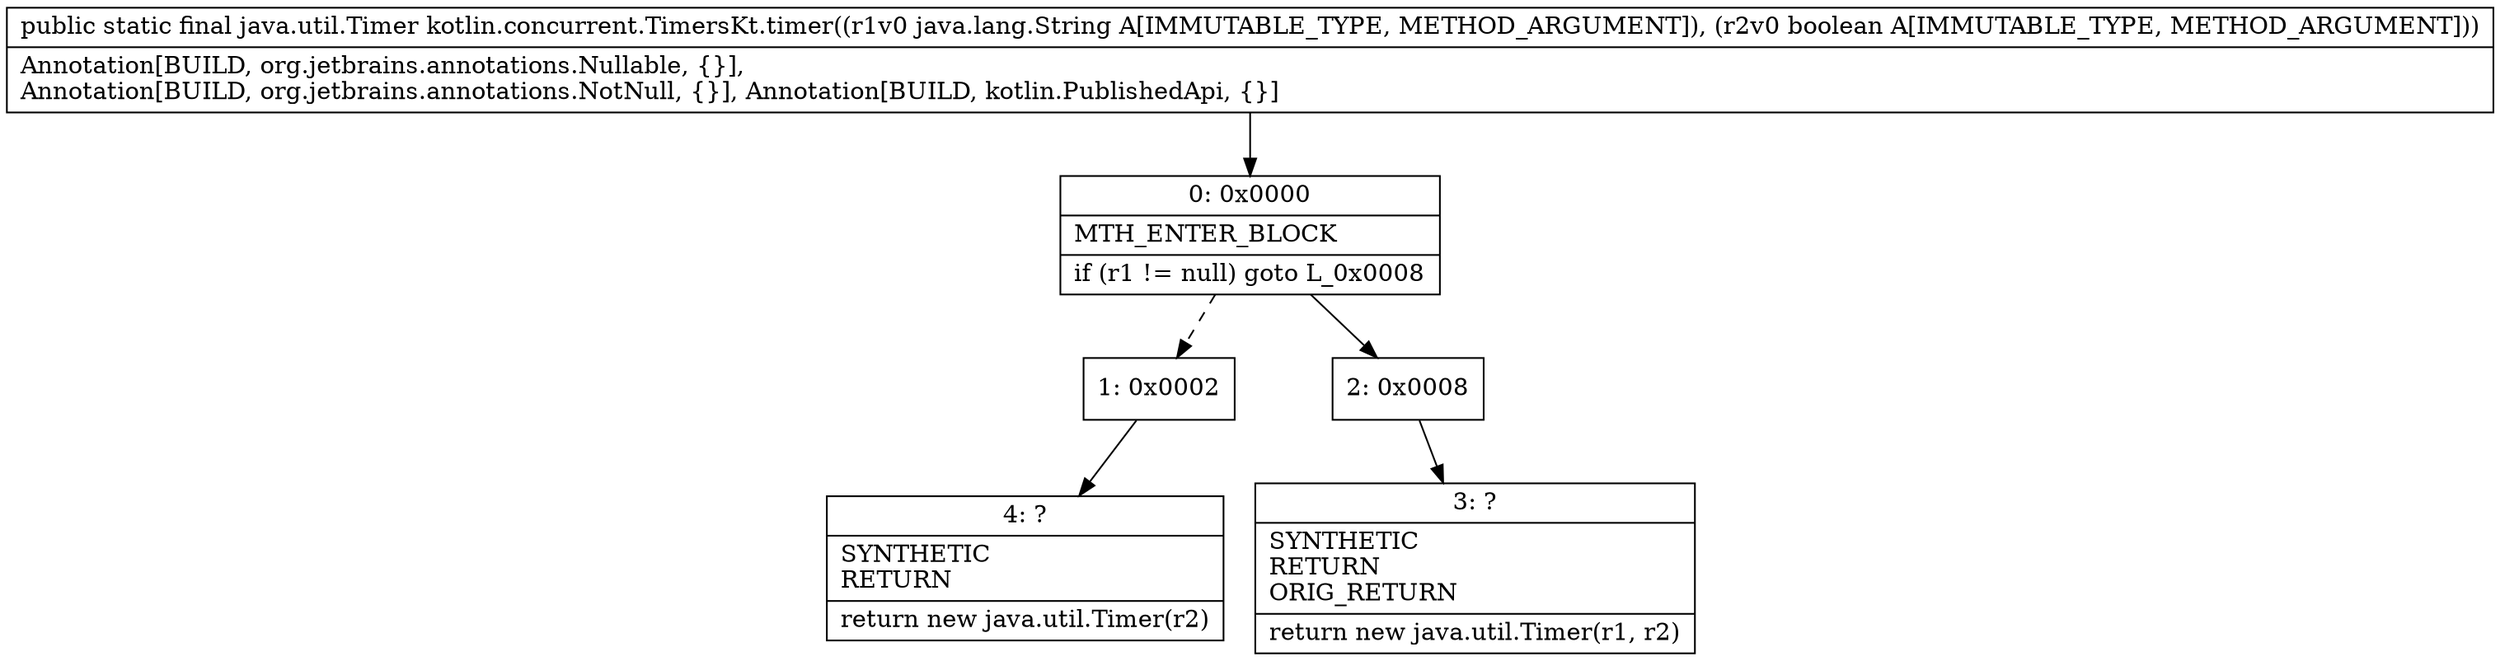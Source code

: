 digraph "CFG forkotlin.concurrent.TimersKt.timer(Ljava\/lang\/String;Z)Ljava\/util\/Timer;" {
Node_0 [shape=record,label="{0\:\ 0x0000|MTH_ENTER_BLOCK\l|if (r1 != null) goto L_0x0008\l}"];
Node_1 [shape=record,label="{1\:\ 0x0002}"];
Node_2 [shape=record,label="{2\:\ 0x0008}"];
Node_3 [shape=record,label="{3\:\ ?|SYNTHETIC\lRETURN\lORIG_RETURN\l|return new java.util.Timer(r1, r2)\l}"];
Node_4 [shape=record,label="{4\:\ ?|SYNTHETIC\lRETURN\l|return new java.util.Timer(r2)\l}"];
MethodNode[shape=record,label="{public static final java.util.Timer kotlin.concurrent.TimersKt.timer((r1v0 java.lang.String A[IMMUTABLE_TYPE, METHOD_ARGUMENT]), (r2v0 boolean A[IMMUTABLE_TYPE, METHOD_ARGUMENT]))  | Annotation[BUILD, org.jetbrains.annotations.Nullable, \{\}], \lAnnotation[BUILD, org.jetbrains.annotations.NotNull, \{\}], Annotation[BUILD, kotlin.PublishedApi, \{\}]\l}"];
MethodNode -> Node_0;
Node_0 -> Node_1[style=dashed];
Node_0 -> Node_2;
Node_1 -> Node_4;
Node_2 -> Node_3;
}

